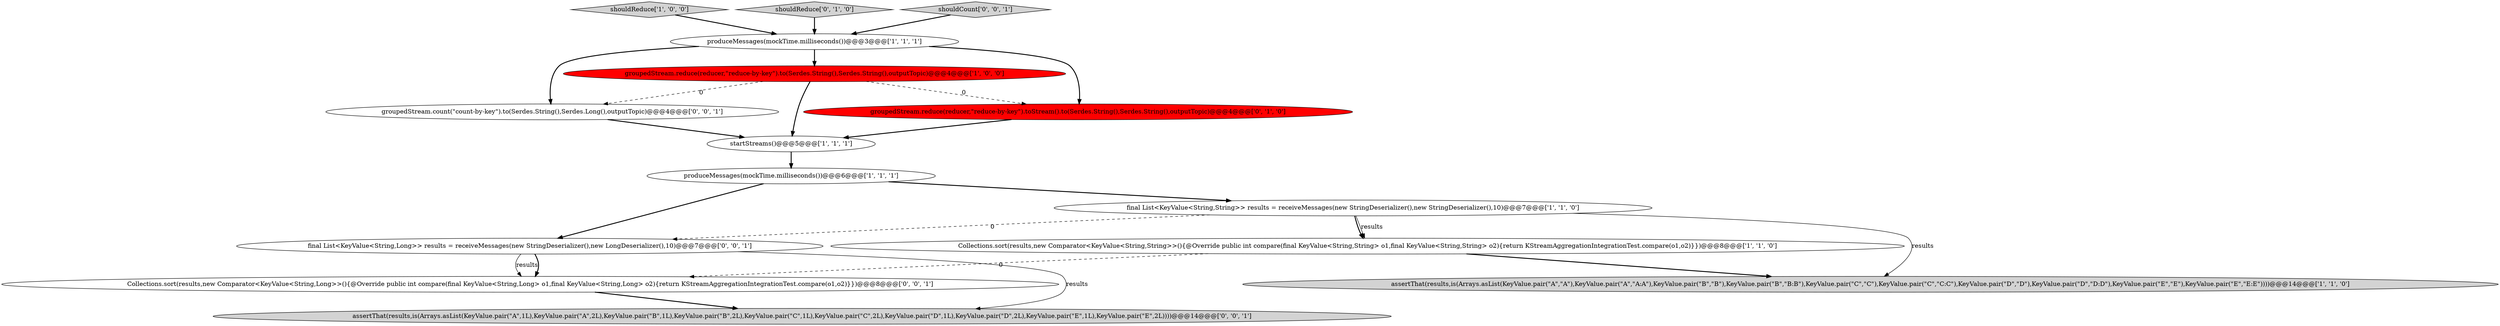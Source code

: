 digraph {
1 [style = filled, label = "shouldReduce['1', '0', '0']", fillcolor = lightgray, shape = diamond image = "AAA0AAABBB1BBB"];
5 [style = filled, label = "Collections.sort(results,new Comparator<KeyValue<String,String>>(){@Override public int compare(final KeyValue<String,String> o1,final KeyValue<String,String> o2){return KStreamAggregationIntegrationTest.compare(o1,o2)}})@@@8@@@['1', '1', '0']", fillcolor = white, shape = ellipse image = "AAA0AAABBB1BBB"];
2 [style = filled, label = "groupedStream.reduce(reducer,\"reduce-by-key\").to(Serdes.String(),Serdes.String(),outputTopic)@@@4@@@['1', '0', '0']", fillcolor = red, shape = ellipse image = "AAA1AAABBB1BBB"];
3 [style = filled, label = "produceMessages(mockTime.milliseconds())@@@6@@@['1', '1', '1']", fillcolor = white, shape = ellipse image = "AAA0AAABBB1BBB"];
10 [style = filled, label = "final List<KeyValue<String,Long>> results = receiveMessages(new StringDeserializer(),new LongDeserializer(),10)@@@7@@@['0', '0', '1']", fillcolor = white, shape = ellipse image = "AAA0AAABBB3BBB"];
9 [style = filled, label = "shouldReduce['0', '1', '0']", fillcolor = lightgray, shape = diamond image = "AAA0AAABBB2BBB"];
4 [style = filled, label = "final List<KeyValue<String,String>> results = receiveMessages(new StringDeserializer(),new StringDeserializer(),10)@@@7@@@['1', '1', '0']", fillcolor = white, shape = ellipse image = "AAA0AAABBB1BBB"];
8 [style = filled, label = "groupedStream.reduce(reducer,\"reduce-by-key\").toStream().to(Serdes.String(),Serdes.String(),outputTopic)@@@4@@@['0', '1', '0']", fillcolor = red, shape = ellipse image = "AAA1AAABBB2BBB"];
6 [style = filled, label = "startStreams()@@@5@@@['1', '1', '1']", fillcolor = white, shape = ellipse image = "AAA0AAABBB1BBB"];
11 [style = filled, label = "groupedStream.count(\"count-by-key\").to(Serdes.String(),Serdes.Long(),outputTopic)@@@4@@@['0', '0', '1']", fillcolor = white, shape = ellipse image = "AAA0AAABBB3BBB"];
13 [style = filled, label = "shouldCount['0', '0', '1']", fillcolor = lightgray, shape = diamond image = "AAA0AAABBB3BBB"];
0 [style = filled, label = "produceMessages(mockTime.milliseconds())@@@3@@@['1', '1', '1']", fillcolor = white, shape = ellipse image = "AAA0AAABBB1BBB"];
12 [style = filled, label = "assertThat(results,is(Arrays.asList(KeyValue.pair(\"A\",1L),KeyValue.pair(\"A\",2L),KeyValue.pair(\"B\",1L),KeyValue.pair(\"B\",2L),KeyValue.pair(\"C\",1L),KeyValue.pair(\"C\",2L),KeyValue.pair(\"D\",1L),KeyValue.pair(\"D\",2L),KeyValue.pair(\"E\",1L),KeyValue.pair(\"E\",2L))))@@@14@@@['0', '0', '1']", fillcolor = lightgray, shape = ellipse image = "AAA0AAABBB3BBB"];
7 [style = filled, label = "assertThat(results,is(Arrays.asList(KeyValue.pair(\"A\",\"A\"),KeyValue.pair(\"A\",\"A:A\"),KeyValue.pair(\"B\",\"B\"),KeyValue.pair(\"B\",\"B:B\"),KeyValue.pair(\"C\",\"C\"),KeyValue.pair(\"C\",\"C:C\"),KeyValue.pair(\"D\",\"D\"),KeyValue.pair(\"D\",\"D:D\"),KeyValue.pair(\"E\",\"E\"),KeyValue.pair(\"E\",\"E:E\"))))@@@14@@@['1', '1', '0']", fillcolor = lightgray, shape = ellipse image = "AAA0AAABBB1BBB"];
14 [style = filled, label = "Collections.sort(results,new Comparator<KeyValue<String,Long>>(){@Override public int compare(final KeyValue<String,Long> o1,final KeyValue<String,Long> o2){return KStreamAggregationIntegrationTest.compare(o1,o2)}})@@@8@@@['0', '0', '1']", fillcolor = white, shape = ellipse image = "AAA0AAABBB3BBB"];
10->14 [style = solid, label="results"];
6->3 [style = bold, label=""];
5->14 [style = dashed, label="0"];
4->5 [style = solid, label="results"];
4->7 [style = solid, label="results"];
9->0 [style = bold, label=""];
10->14 [style = bold, label=""];
10->12 [style = solid, label="results"];
2->6 [style = bold, label=""];
11->6 [style = bold, label=""];
0->2 [style = bold, label=""];
0->11 [style = bold, label=""];
8->6 [style = bold, label=""];
1->0 [style = bold, label=""];
2->8 [style = dashed, label="0"];
3->4 [style = bold, label=""];
3->10 [style = bold, label=""];
14->12 [style = bold, label=""];
0->8 [style = bold, label=""];
5->7 [style = bold, label=""];
2->11 [style = dashed, label="0"];
4->10 [style = dashed, label="0"];
4->5 [style = bold, label=""];
13->0 [style = bold, label=""];
}
